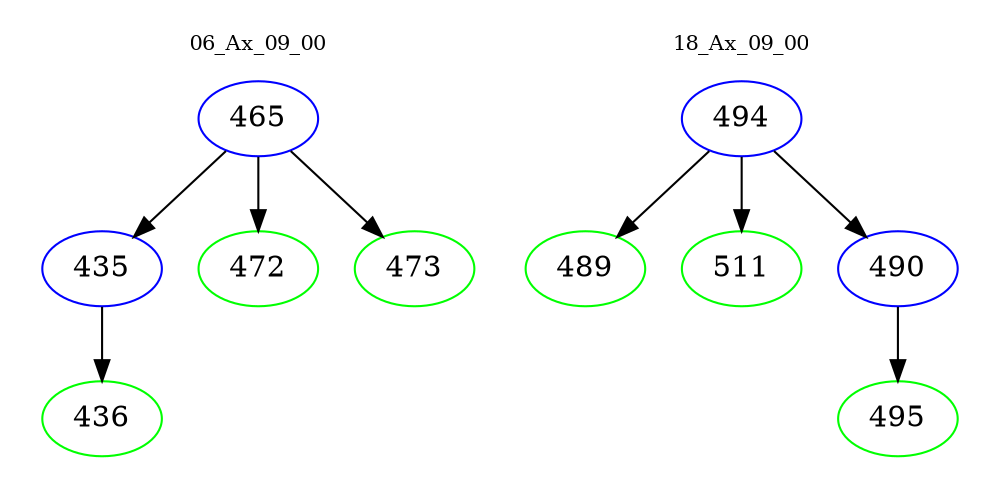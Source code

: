 digraph{
subgraph cluster_0 {
color = white
label = "06_Ax_09_00";
fontsize=10;
T0_465 [label="465", color="blue"]
T0_465 -> T0_435 [color="black"]
T0_435 [label="435", color="blue"]
T0_435 -> T0_436 [color="black"]
T0_436 [label="436", color="green"]
T0_465 -> T0_472 [color="black"]
T0_472 [label="472", color="green"]
T0_465 -> T0_473 [color="black"]
T0_473 [label="473", color="green"]
}
subgraph cluster_1 {
color = white
label = "18_Ax_09_00";
fontsize=10;
T1_494 [label="494", color="blue"]
T1_494 -> T1_489 [color="black"]
T1_489 [label="489", color="green"]
T1_494 -> T1_511 [color="black"]
T1_511 [label="511", color="green"]
T1_494 -> T1_490 [color="black"]
T1_490 [label="490", color="blue"]
T1_490 -> T1_495 [color="black"]
T1_495 [label="495", color="green"]
}
}
